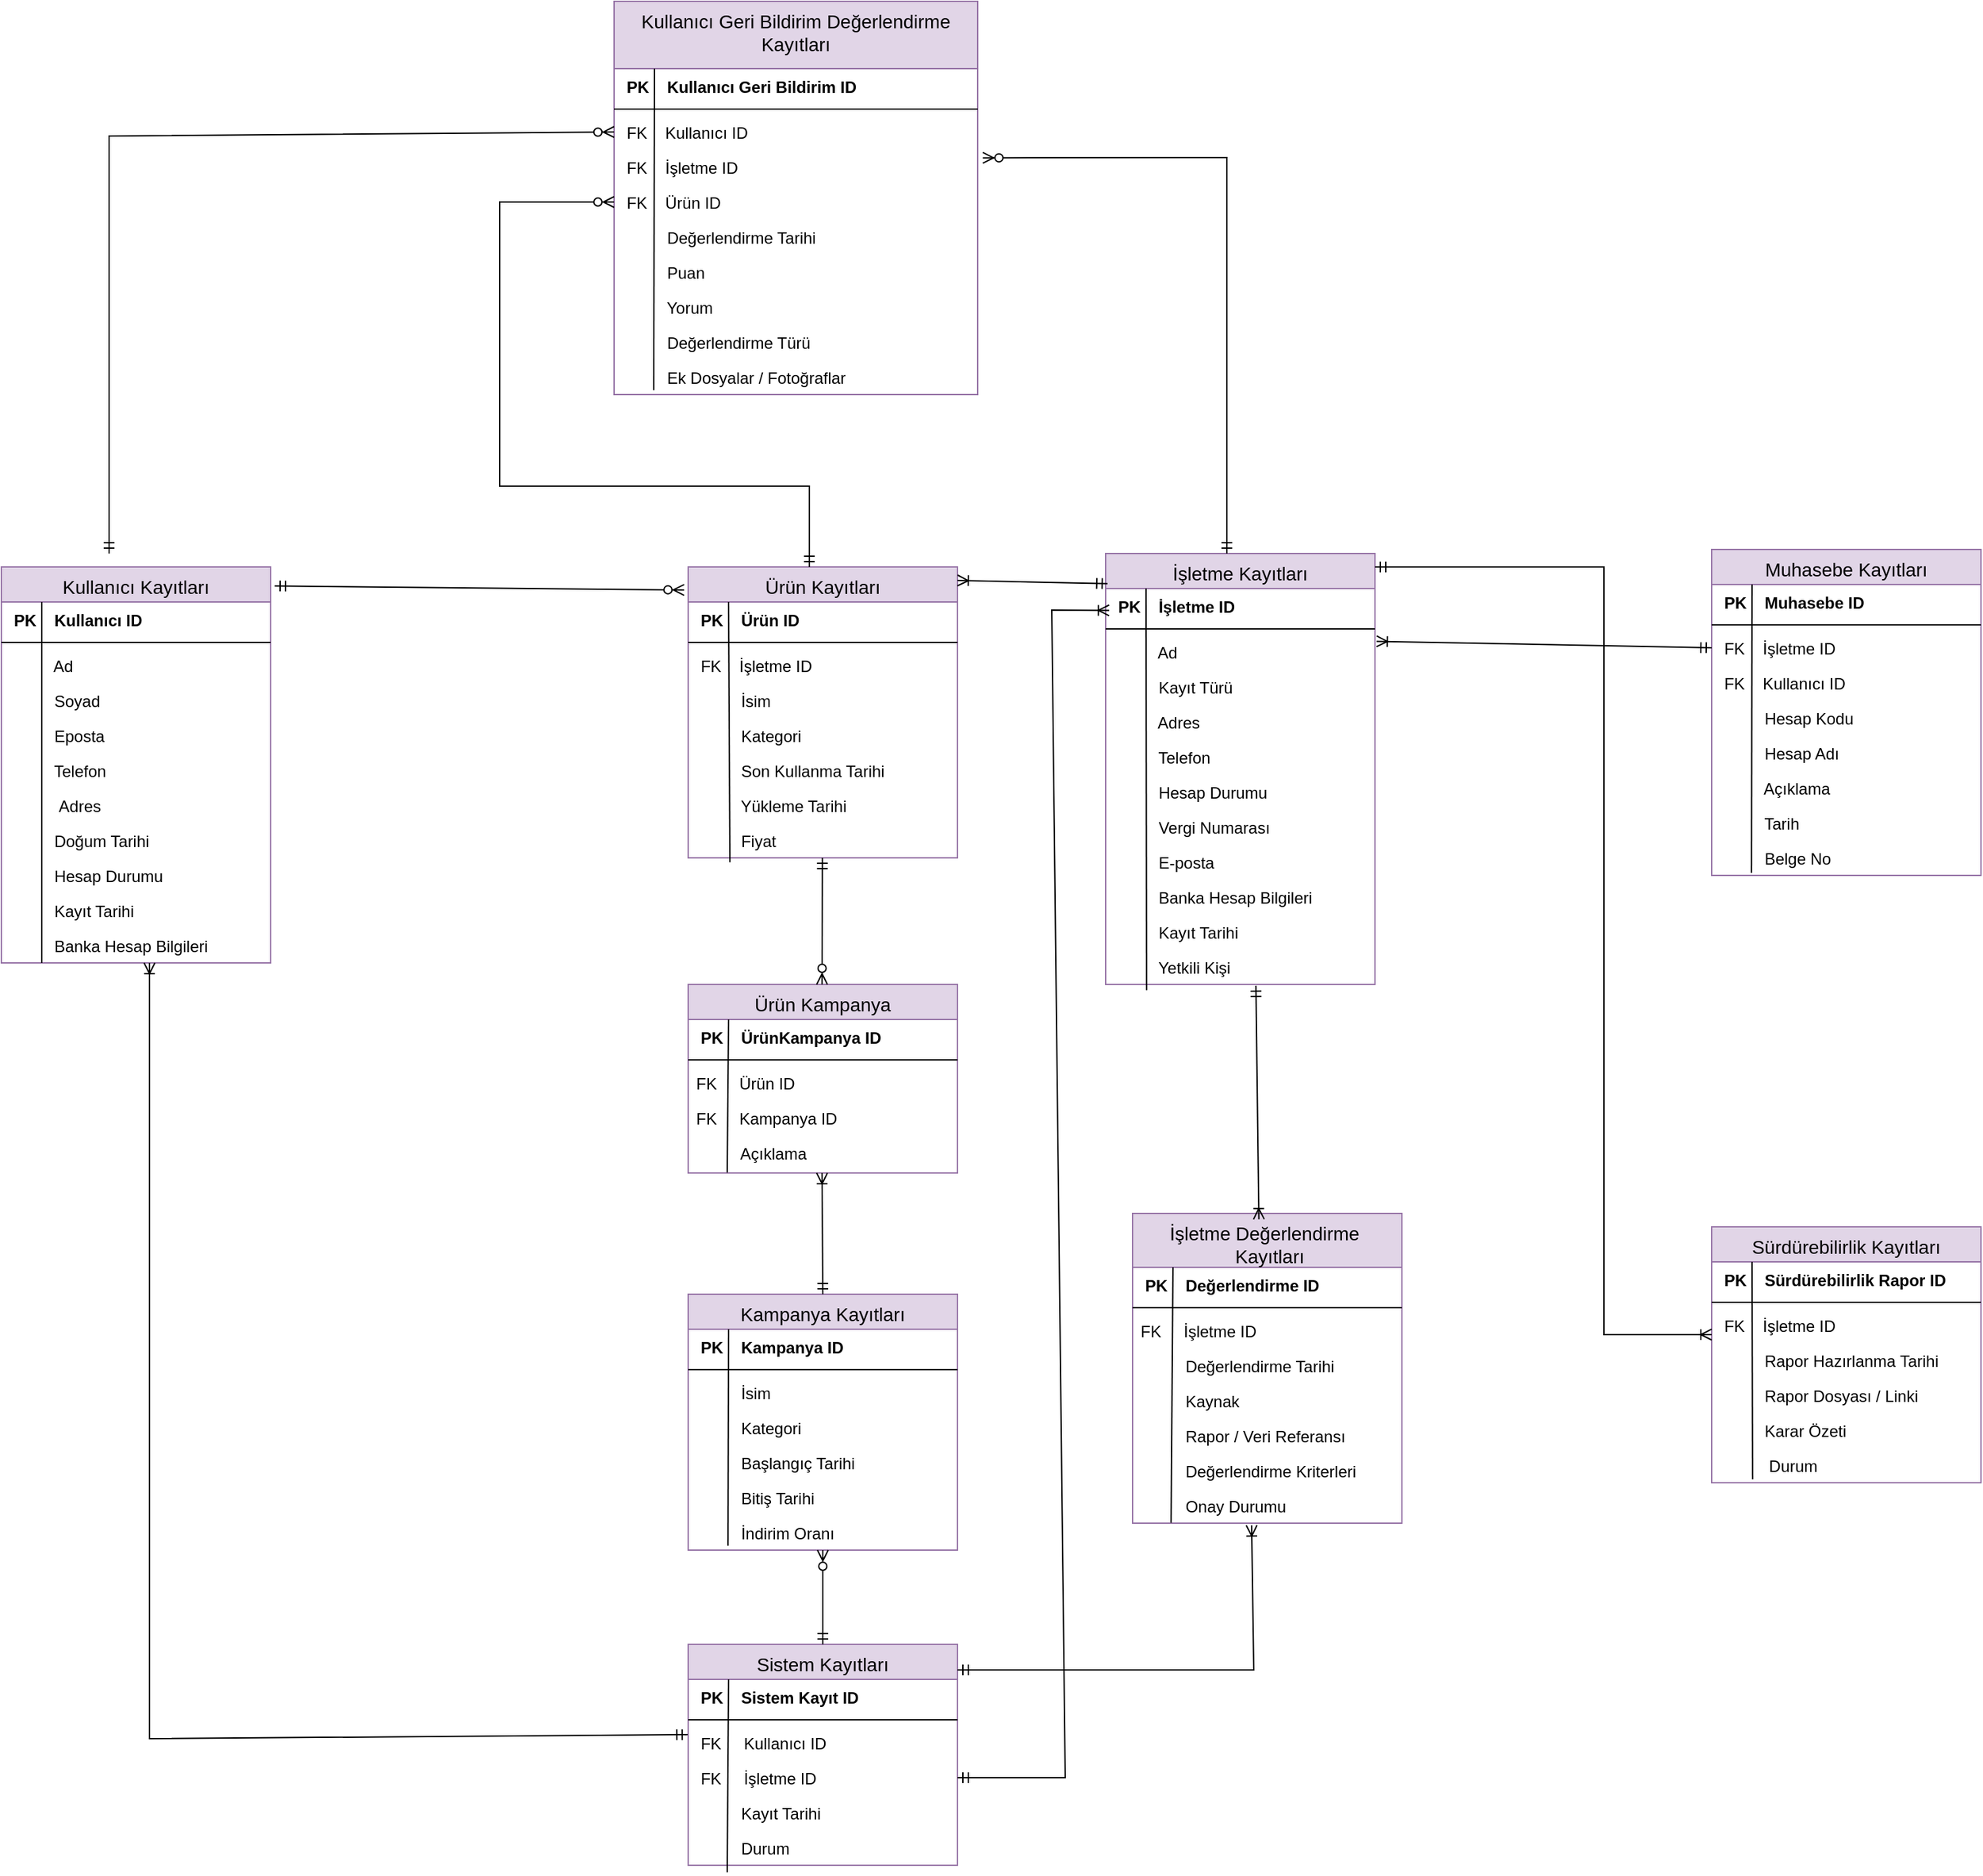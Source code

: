 <mxfile version="27.0.6">
  <diagram id="C5RBs43oDa-KdzZeNtuy" name="Page-1">
    <mxGraphModel dx="1584" dy="1996" grid="1" gridSize="10" guides="1" tooltips="1" connect="1" arrows="1" fold="1" page="1" pageScale="1" pageWidth="827" pageHeight="1169" math="0" shadow="0">
      <root>
        <mxCell id="WIyWlLk6GJQsqaUBKTNV-0" />
        <mxCell id="WIyWlLk6GJQsqaUBKTNV-1" parent="WIyWlLk6GJQsqaUBKTNV-0" />
        <mxCell id="zkfFHV4jXpPFQw0GAbJ--0" value="Kullanıcı Kayıtları" style="swimlane;fontStyle=0;align=center;verticalAlign=top;childLayout=stackLayout;horizontal=1;startSize=26;horizontalStack=0;resizeParent=1;resizeLast=0;collapsible=1;marginBottom=0;rounded=0;shadow=0;strokeWidth=1;fillColor=#e1d5e7;strokeColor=#9673a6;fontSize=14;" parent="WIyWlLk6GJQsqaUBKTNV-1" vertex="1">
          <mxGeometry x="50" y="120" width="200" height="294" as="geometry">
            <mxRectangle x="230" y="140" width="160" height="26" as="alternateBounds" />
          </mxGeometry>
        </mxCell>
        <mxCell id="zkfFHV4jXpPFQw0GAbJ--1" value=" PK    Kullanıcı ID" style="text;align=left;verticalAlign=middle;spacingLeft=4;spacingRight=4;overflow=hidden;rotatable=0;points=[[0,0.5],[1,0.5]];portConstraint=eastwest;fontStyle=1;strokeColor=none;" parent="zkfFHV4jXpPFQw0GAbJ--0" vertex="1">
          <mxGeometry y="26" width="200" height="26" as="geometry" />
        </mxCell>
        <mxCell id="sM5AgjwdGSZlmNNiYnZc-32" value="" style="endArrow=none;html=1;rounded=0;" parent="zkfFHV4jXpPFQw0GAbJ--0" edge="1">
          <mxGeometry width="50" height="50" relative="1" as="geometry">
            <mxPoint x="30" y="294" as="sourcePoint" />
            <mxPoint x="30" y="26" as="targetPoint" />
          </mxGeometry>
        </mxCell>
        <mxCell id="zkfFHV4jXpPFQw0GAbJ--4" value="" style="line;html=1;strokeWidth=1;align=left;verticalAlign=middle;spacingTop=-1;spacingLeft=3;spacingRight=3;rotatable=0;labelPosition=right;points=[];portConstraint=eastwest;" parent="zkfFHV4jXpPFQw0GAbJ--0" vertex="1">
          <mxGeometry y="52" width="200" height="8" as="geometry" />
        </mxCell>
        <mxCell id="zkfFHV4jXpPFQw0GAbJ--2" value="          Ad&#xa;&#xa; " style="text;align=left;verticalAlign=top;spacingLeft=4;spacingRight=4;overflow=hidden;rotatable=0;points=[[0,0.5],[1,0.5]];portConstraint=eastwest;rounded=0;shadow=0;html=0;" parent="zkfFHV4jXpPFQw0GAbJ--0" vertex="1">
          <mxGeometry y="60" width="200" height="26" as="geometry" />
        </mxCell>
        <mxCell id="zkfFHV4jXpPFQw0GAbJ--3" value="          Soyad" style="text;align=left;verticalAlign=top;spacingLeft=4;spacingRight=4;overflow=hidden;rotatable=0;points=[[0,0.5],[1,0.5]];portConstraint=eastwest;rounded=0;shadow=0;html=0;" parent="zkfFHV4jXpPFQw0GAbJ--0" vertex="1">
          <mxGeometry y="86" width="200" height="26" as="geometry" />
        </mxCell>
        <mxCell id="sM5AgjwdGSZlmNNiYnZc-1" value="          Eposta" style="text;align=left;verticalAlign=top;spacingLeft=4;spacingRight=4;overflow=hidden;rotatable=0;points=[[0,0.5],[1,0.5]];portConstraint=eastwest;rounded=0;shadow=0;html=0;" parent="zkfFHV4jXpPFQw0GAbJ--0" vertex="1">
          <mxGeometry y="112" width="200" height="26" as="geometry" />
        </mxCell>
        <mxCell id="sM5AgjwdGSZlmNNiYnZc-2" value="          Telefon" style="text;align=left;verticalAlign=top;spacingLeft=4;spacingRight=4;overflow=hidden;rotatable=0;points=[[0,0.5],[1,0.5]];portConstraint=eastwest;rounded=0;shadow=0;html=0;" parent="zkfFHV4jXpPFQw0GAbJ--0" vertex="1">
          <mxGeometry y="138" width="200" height="26" as="geometry" />
        </mxCell>
        <mxCell id="sM5AgjwdGSZlmNNiYnZc-3" value="           Adres" style="text;align=left;verticalAlign=top;spacingLeft=4;spacingRight=4;overflow=hidden;rotatable=0;points=[[0,0.5],[1,0.5]];portConstraint=eastwest;rounded=0;shadow=0;html=0;" parent="zkfFHV4jXpPFQw0GAbJ--0" vertex="1">
          <mxGeometry y="164" width="200" height="26" as="geometry" />
        </mxCell>
        <mxCell id="sM5AgjwdGSZlmNNiYnZc-4" value="          Doğum Tarihi" style="text;align=left;verticalAlign=top;spacingLeft=4;spacingRight=4;overflow=hidden;rotatable=0;points=[[0,0.5],[1,0.5]];portConstraint=eastwest;rounded=0;shadow=0;html=0;" parent="zkfFHV4jXpPFQw0GAbJ--0" vertex="1">
          <mxGeometry y="190" width="200" height="26" as="geometry" />
        </mxCell>
        <mxCell id="sM5AgjwdGSZlmNNiYnZc-5" value="          Hesap Durumu" style="text;align=left;verticalAlign=top;spacingLeft=4;spacingRight=4;overflow=hidden;rotatable=0;points=[[0,0.5],[1,0.5]];portConstraint=eastwest;rounded=0;shadow=0;html=0;" parent="zkfFHV4jXpPFQw0GAbJ--0" vertex="1">
          <mxGeometry y="216" width="200" height="26" as="geometry" />
        </mxCell>
        <mxCell id="sM5AgjwdGSZlmNNiYnZc-6" value="          Kayıt Tarihi" style="text;align=left;verticalAlign=top;spacingLeft=4;spacingRight=4;overflow=hidden;rotatable=0;points=[[0,0.5],[1,0.5]];portConstraint=eastwest;rounded=0;shadow=0;html=0;" parent="zkfFHV4jXpPFQw0GAbJ--0" vertex="1">
          <mxGeometry y="242" width="200" height="26" as="geometry" />
        </mxCell>
        <mxCell id="sM5AgjwdGSZlmNNiYnZc-7" value="          Banka Hesap Bilgileri" style="text;align=left;verticalAlign=top;spacingLeft=4;spacingRight=4;overflow=hidden;rotatable=0;points=[[0,0.5],[1,0.5]];portConstraint=eastwest;rounded=0;shadow=0;html=0;" parent="zkfFHV4jXpPFQw0GAbJ--0" vertex="1">
          <mxGeometry y="268" width="200" height="26" as="geometry" />
        </mxCell>
        <mxCell id="sM5AgjwdGSZlmNNiYnZc-33" value="İşletme Kayıtları" style="swimlane;fontStyle=0;align=center;verticalAlign=top;childLayout=stackLayout;horizontal=1;startSize=26;horizontalStack=0;resizeParent=1;resizeLast=0;collapsible=1;marginBottom=0;rounded=0;shadow=0;strokeWidth=1;fillColor=#e1d5e7;strokeColor=#9673a6;fontSize=14;" parent="WIyWlLk6GJQsqaUBKTNV-1" vertex="1">
          <mxGeometry x="870" y="110" width="200" height="320" as="geometry">
            <mxRectangle x="230" y="140" width="160" height="26" as="alternateBounds" />
          </mxGeometry>
        </mxCell>
        <mxCell id="sM5AgjwdGSZlmNNiYnZc-34" value=" PK    İşletme ID" style="text;align=left;verticalAlign=middle;spacingLeft=4;spacingRight=4;overflow=hidden;rotatable=0;points=[[0,0.5],[1,0.5]];portConstraint=eastwest;fontStyle=1;strokeColor=none;" parent="sM5AgjwdGSZlmNNiYnZc-33" vertex="1">
          <mxGeometry y="26" width="200" height="26" as="geometry" />
        </mxCell>
        <mxCell id="sM5AgjwdGSZlmNNiYnZc-35" value="" style="endArrow=none;html=1;rounded=0;exitX=0.152;exitY=1.165;exitDx=0;exitDy=0;exitPerimeter=0;" parent="sM5AgjwdGSZlmNNiYnZc-33" source="1yLqXOQWXOgraNwa7AhN-6" edge="1">
          <mxGeometry width="50" height="50" relative="1" as="geometry">
            <mxPoint x="30.0" y="241.766" as="sourcePoint" />
            <mxPoint x="30" y="26" as="targetPoint" />
          </mxGeometry>
        </mxCell>
        <mxCell id="sM5AgjwdGSZlmNNiYnZc-36" value="" style="line;html=1;strokeWidth=1;align=left;verticalAlign=middle;spacingTop=-1;spacingLeft=3;spacingRight=3;rotatable=0;labelPosition=right;points=[];portConstraint=eastwest;" parent="sM5AgjwdGSZlmNNiYnZc-33" vertex="1">
          <mxGeometry y="52" width="200" height="8" as="geometry" />
        </mxCell>
        <mxCell id="sM5AgjwdGSZlmNNiYnZc-37" value="          Ad&#xa;&#xa; " style="text;align=left;verticalAlign=top;spacingLeft=4;spacingRight=4;overflow=hidden;rotatable=0;points=[[0,0.5],[1,0.5]];portConstraint=eastwest;rounded=0;shadow=0;html=0;" parent="sM5AgjwdGSZlmNNiYnZc-33" vertex="1">
          <mxGeometry y="60" width="200" height="26" as="geometry" />
        </mxCell>
        <mxCell id="sM5AgjwdGSZlmNNiYnZc-38" value="          Kayıt Türü" style="text;align=left;verticalAlign=top;spacingLeft=4;spacingRight=4;overflow=hidden;rotatable=0;points=[[0,0.5],[1,0.5]];portConstraint=eastwest;rounded=0;shadow=0;html=0;" parent="sM5AgjwdGSZlmNNiYnZc-33" vertex="1">
          <mxGeometry y="86" width="200" height="26" as="geometry" />
        </mxCell>
        <mxCell id="sM5AgjwdGSZlmNNiYnZc-39" value="          Adres" style="text;align=left;verticalAlign=top;spacingLeft=4;spacingRight=4;overflow=hidden;rotatable=0;points=[[0,0.5],[1,0.5]];portConstraint=eastwest;rounded=0;shadow=0;html=0;" parent="sM5AgjwdGSZlmNNiYnZc-33" vertex="1">
          <mxGeometry y="112" width="200" height="26" as="geometry" />
        </mxCell>
        <mxCell id="sM5AgjwdGSZlmNNiYnZc-40" value="          Telefon" style="text;align=left;verticalAlign=top;spacingLeft=4;spacingRight=4;overflow=hidden;rotatable=0;points=[[0,0.5],[1,0.5]];portConstraint=eastwest;rounded=0;shadow=0;html=0;" parent="sM5AgjwdGSZlmNNiYnZc-33" vertex="1">
          <mxGeometry y="138" width="200" height="26" as="geometry" />
        </mxCell>
        <mxCell id="sM5AgjwdGSZlmNNiYnZc-43" value="          Hesap Durumu" style="text;align=left;verticalAlign=top;spacingLeft=4;spacingRight=4;overflow=hidden;rotatable=0;points=[[0,0.5],[1,0.5]];portConstraint=eastwest;rounded=0;shadow=0;html=0;" parent="sM5AgjwdGSZlmNNiYnZc-33" vertex="1">
          <mxGeometry y="164" width="200" height="26" as="geometry" />
        </mxCell>
        <mxCell id="1yLqXOQWXOgraNwa7AhN-1" value="          Vergi Numarası " style="text;align=left;verticalAlign=top;spacingLeft=4;spacingRight=4;overflow=hidden;rotatable=0;points=[[0,0.5],[1,0.5]];portConstraint=eastwest;rounded=0;shadow=0;html=0;" vertex="1" parent="sM5AgjwdGSZlmNNiYnZc-33">
          <mxGeometry y="190" width="200" height="26" as="geometry" />
        </mxCell>
        <mxCell id="1yLqXOQWXOgraNwa7AhN-2" value="          E-posta " style="text;align=left;verticalAlign=top;spacingLeft=4;spacingRight=4;overflow=hidden;rotatable=0;points=[[0,0.5],[1,0.5]];portConstraint=eastwest;rounded=0;shadow=0;html=0;" vertex="1" parent="sM5AgjwdGSZlmNNiYnZc-33">
          <mxGeometry y="216" width="200" height="26" as="geometry" />
        </mxCell>
        <mxCell id="1yLqXOQWXOgraNwa7AhN-3" value="          Banka Hesap Bilgileri" style="text;align=left;verticalAlign=top;spacingLeft=4;spacingRight=4;overflow=hidden;rotatable=0;points=[[0,0.5],[1,0.5]];portConstraint=eastwest;rounded=0;shadow=0;html=0;" vertex="1" parent="sM5AgjwdGSZlmNNiYnZc-33">
          <mxGeometry y="242" width="200" height="26" as="geometry" />
        </mxCell>
        <mxCell id="1yLqXOQWXOgraNwa7AhN-5" value="          Kayıt Tarihi" style="text;align=left;verticalAlign=top;spacingLeft=4;spacingRight=4;overflow=hidden;rotatable=0;points=[[0,0.5],[1,0.5]];portConstraint=eastwest;rounded=0;shadow=0;html=0;" vertex="1" parent="sM5AgjwdGSZlmNNiYnZc-33">
          <mxGeometry y="268" width="200" height="26" as="geometry" />
        </mxCell>
        <mxCell id="1yLqXOQWXOgraNwa7AhN-6" value="          Yetkili Kişi" style="text;align=left;verticalAlign=top;spacingLeft=4;spacingRight=4;overflow=hidden;rotatable=0;points=[[0,0.5],[1,0.5]];portConstraint=eastwest;rounded=0;shadow=0;html=0;" vertex="1" parent="sM5AgjwdGSZlmNNiYnZc-33">
          <mxGeometry y="294" width="200" height="26" as="geometry" />
        </mxCell>
        <mxCell id="sM5AgjwdGSZlmNNiYnZc-46" value="Ürün Kayıtları" style="swimlane;fontStyle=0;align=center;verticalAlign=top;childLayout=stackLayout;horizontal=1;startSize=26;horizontalStack=0;resizeParent=1;resizeLast=0;collapsible=1;marginBottom=0;rounded=0;shadow=0;strokeWidth=1;fillColor=#e1d5e7;strokeColor=#9673a6;fontSize=14;" parent="WIyWlLk6GJQsqaUBKTNV-1" vertex="1">
          <mxGeometry x="560" y="120" width="200" height="216" as="geometry">
            <mxRectangle x="230" y="140" width="160" height="26" as="alternateBounds" />
          </mxGeometry>
        </mxCell>
        <mxCell id="sM5AgjwdGSZlmNNiYnZc-47" value=" PK    Ürün ID" style="text;align=left;verticalAlign=middle;spacingLeft=4;spacingRight=4;overflow=hidden;rotatable=0;points=[[0,0.5],[1,0.5]];portConstraint=eastwest;fontStyle=1;strokeColor=none;" parent="sM5AgjwdGSZlmNNiYnZc-46" vertex="1">
          <mxGeometry y="26" width="200" height="26" as="geometry" />
        </mxCell>
        <mxCell id="sM5AgjwdGSZlmNNiYnZc-48" value="" style="endArrow=none;html=1;rounded=0;exitX=0.155;exitY=1.125;exitDx=0;exitDy=0;exitPerimeter=0;" parent="sM5AgjwdGSZlmNNiYnZc-46" source="EeUNlLpUK5PfoPIVA07Y-1" edge="1">
          <mxGeometry width="50" height="50" relative="1" as="geometry">
            <mxPoint x="30" y="294" as="sourcePoint" />
            <mxPoint x="30" y="26" as="targetPoint" />
          </mxGeometry>
        </mxCell>
        <mxCell id="sM5AgjwdGSZlmNNiYnZc-49" value="" style="line;html=1;strokeWidth=1;align=left;verticalAlign=middle;spacingTop=-1;spacingLeft=3;spacingRight=3;rotatable=0;labelPosition=right;points=[];portConstraint=eastwest;" parent="sM5AgjwdGSZlmNNiYnZc-46" vertex="1">
          <mxGeometry y="52" width="200" height="8" as="geometry" />
        </mxCell>
        <mxCell id="sM5AgjwdGSZlmNNiYnZc-50" value=" FK    İşletme ID&#xa;&#xa; " style="text;align=left;verticalAlign=top;spacingLeft=4;spacingRight=4;overflow=hidden;rotatable=0;points=[[0,0.5],[1,0.5]];portConstraint=eastwest;rounded=0;shadow=0;html=0;" parent="sM5AgjwdGSZlmNNiYnZc-46" vertex="1">
          <mxGeometry y="60" width="200" height="26" as="geometry" />
        </mxCell>
        <mxCell id="sM5AgjwdGSZlmNNiYnZc-51" value="          İsim" style="text;align=left;verticalAlign=top;spacingLeft=4;spacingRight=4;overflow=hidden;rotatable=0;points=[[0,0.5],[1,0.5]];portConstraint=eastwest;rounded=0;shadow=0;html=0;" parent="sM5AgjwdGSZlmNNiYnZc-46" vertex="1">
          <mxGeometry y="86" width="200" height="26" as="geometry" />
        </mxCell>
        <mxCell id="sM5AgjwdGSZlmNNiYnZc-52" value="          Kategori" style="text;align=left;verticalAlign=top;spacingLeft=4;spacingRight=4;overflow=hidden;rotatable=0;points=[[0,0.5],[1,0.5]];portConstraint=eastwest;rounded=0;shadow=0;html=0;" parent="sM5AgjwdGSZlmNNiYnZc-46" vertex="1">
          <mxGeometry y="112" width="200" height="26" as="geometry" />
        </mxCell>
        <mxCell id="sM5AgjwdGSZlmNNiYnZc-53" value="          Son Kullanma Tarihi" style="text;align=left;verticalAlign=top;spacingLeft=4;spacingRight=4;overflow=hidden;rotatable=0;points=[[0,0.5],[1,0.5]];portConstraint=eastwest;rounded=0;shadow=0;html=0;" parent="sM5AgjwdGSZlmNNiYnZc-46" vertex="1">
          <mxGeometry y="138" width="200" height="26" as="geometry" />
        </mxCell>
        <mxCell id="sM5AgjwdGSZlmNNiYnZc-54" value="          Yükleme Tarihi" style="text;align=left;verticalAlign=top;spacingLeft=4;spacingRight=4;overflow=hidden;rotatable=0;points=[[0,0.5],[1,0.5]];portConstraint=eastwest;rounded=0;shadow=0;html=0;" parent="sM5AgjwdGSZlmNNiYnZc-46" vertex="1">
          <mxGeometry y="164" width="200" height="26" as="geometry" />
        </mxCell>
        <mxCell id="EeUNlLpUK5PfoPIVA07Y-1" value="          Fiyat" style="text;align=left;verticalAlign=top;spacingLeft=4;spacingRight=4;overflow=hidden;rotatable=0;points=[[0,0.5],[1,0.5]];portConstraint=eastwest;rounded=0;shadow=0;html=0;" parent="sM5AgjwdGSZlmNNiYnZc-46" vertex="1">
          <mxGeometry y="190" width="200" height="26" as="geometry" />
        </mxCell>
        <mxCell id="sM5AgjwdGSZlmNNiYnZc-59" value="Kullanıcı Geri Bildirim Değerlendirme&#xa;Kayıtları" style="swimlane;fontStyle=0;align=center;verticalAlign=top;childLayout=stackLayout;horizontal=1;startSize=50;horizontalStack=0;resizeParent=1;resizeLast=0;collapsible=1;marginBottom=0;rounded=0;shadow=0;strokeWidth=1;fillColor=#e1d5e7;strokeColor=#9673a6;fontSize=14;" parent="WIyWlLk6GJQsqaUBKTNV-1" vertex="1">
          <mxGeometry x="505" y="-300" width="270" height="292" as="geometry">
            <mxRectangle x="230" y="140" width="160" height="26" as="alternateBounds" />
          </mxGeometry>
        </mxCell>
        <mxCell id="sM5AgjwdGSZlmNNiYnZc-60" value=" PK    Kullanıcı Geri Bildirim ID" style="text;align=left;verticalAlign=middle;spacingLeft=4;spacingRight=4;overflow=hidden;rotatable=0;points=[[0,0.5],[1,0.5]];portConstraint=eastwest;fontStyle=1;strokeColor=none;" parent="sM5AgjwdGSZlmNNiYnZc-59" vertex="1">
          <mxGeometry y="50" width="270" height="26" as="geometry" />
        </mxCell>
        <mxCell id="sM5AgjwdGSZlmNNiYnZc-61" value="" style="endArrow=none;html=1;rounded=0;exitX=0.109;exitY=0.876;exitDx=0;exitDy=0;exitPerimeter=0;" parent="sM5AgjwdGSZlmNNiYnZc-59" source="sM5AgjwdGSZlmNNiYnZc-157" edge="1">
          <mxGeometry width="50" height="50" relative="1" as="geometry">
            <mxPoint x="30.24" y="216.834" as="sourcePoint" />
            <mxPoint x="30" y="50" as="targetPoint" />
          </mxGeometry>
        </mxCell>
        <mxCell id="sM5AgjwdGSZlmNNiYnZc-62" value="" style="line;html=1;strokeWidth=1;align=left;verticalAlign=middle;spacingTop=-1;spacingLeft=3;spacingRight=3;rotatable=0;labelPosition=right;points=[];portConstraint=eastwest;" parent="sM5AgjwdGSZlmNNiYnZc-59" vertex="1">
          <mxGeometry y="76" width="270" height="8" as="geometry" />
        </mxCell>
        <mxCell id="sM5AgjwdGSZlmNNiYnZc-63" value=" FK    Kullanıcı ID&#xa;&#xa; " style="text;align=left;verticalAlign=top;spacingLeft=4;spacingRight=4;overflow=hidden;rotatable=0;points=[[0,0.5],[1,0.5]];portConstraint=eastwest;rounded=0;shadow=0;html=0;" parent="sM5AgjwdGSZlmNNiYnZc-59" vertex="1">
          <mxGeometry y="84" width="270" height="26" as="geometry" />
        </mxCell>
        <mxCell id="sM5AgjwdGSZlmNNiYnZc-64" value=" FK    İşletme ID" style="text;align=left;verticalAlign=top;spacingLeft=4;spacingRight=4;overflow=hidden;rotatable=0;points=[[0,0.5],[1,0.5]];portConstraint=eastwest;rounded=0;shadow=0;html=0;" parent="sM5AgjwdGSZlmNNiYnZc-59" vertex="1">
          <mxGeometry y="110" width="270" height="26" as="geometry" />
        </mxCell>
        <mxCell id="sM5AgjwdGSZlmNNiYnZc-65" value=" FK    Ürün ID" style="text;align=left;verticalAlign=top;spacingLeft=4;spacingRight=4;overflow=hidden;rotatable=0;points=[[0,0.5],[1,0.5]];portConstraint=eastwest;rounded=0;shadow=0;html=0;" parent="sM5AgjwdGSZlmNNiYnZc-59" vertex="1">
          <mxGeometry y="136" width="270" height="26" as="geometry" />
        </mxCell>
        <mxCell id="sM5AgjwdGSZlmNNiYnZc-153" value="          Değerlendirme Tarihi" style="text;align=left;verticalAlign=top;spacingLeft=4;spacingRight=4;overflow=hidden;rotatable=0;points=[[0,0.5],[1,0.5]];portConstraint=eastwest;rounded=0;shadow=0;html=0;" parent="sM5AgjwdGSZlmNNiYnZc-59" vertex="1">
          <mxGeometry y="162" width="270" height="26" as="geometry" />
        </mxCell>
        <mxCell id="sM5AgjwdGSZlmNNiYnZc-154" value="          Puan" style="text;align=left;verticalAlign=top;spacingLeft=4;spacingRight=4;overflow=hidden;rotatable=0;points=[[0,0.5],[1,0.5]];portConstraint=eastwest;rounded=0;shadow=0;html=0;" parent="sM5AgjwdGSZlmNNiYnZc-59" vertex="1">
          <mxGeometry y="188" width="270" height="26" as="geometry" />
        </mxCell>
        <mxCell id="sM5AgjwdGSZlmNNiYnZc-155" value="          Yorum" style="text;align=left;verticalAlign=top;spacingLeft=4;spacingRight=4;overflow=hidden;rotatable=0;points=[[0,0.5],[1,0.5]];portConstraint=eastwest;rounded=0;shadow=0;html=0;" parent="sM5AgjwdGSZlmNNiYnZc-59" vertex="1">
          <mxGeometry y="214" width="270" height="26" as="geometry" />
        </mxCell>
        <mxCell id="sM5AgjwdGSZlmNNiYnZc-156" value="          Değerlendirme Türü" style="text;align=left;verticalAlign=top;spacingLeft=4;spacingRight=4;overflow=hidden;rotatable=0;points=[[0,0.5],[1,0.5]];portConstraint=eastwest;rounded=0;shadow=0;html=0;" parent="sM5AgjwdGSZlmNNiYnZc-59" vertex="1">
          <mxGeometry y="240" width="270" height="26" as="geometry" />
        </mxCell>
        <mxCell id="sM5AgjwdGSZlmNNiYnZc-157" value="          Ek Dosyalar / Fotoğraflar" style="text;align=left;verticalAlign=top;spacingLeft=4;spacingRight=4;overflow=hidden;rotatable=0;points=[[0,0.5],[1,0.5]];portConstraint=eastwest;rounded=0;shadow=0;html=0;" parent="sM5AgjwdGSZlmNNiYnZc-59" vertex="1">
          <mxGeometry y="266" width="270" height="26" as="geometry" />
        </mxCell>
        <mxCell id="sM5AgjwdGSZlmNNiYnZc-72" value="" style="fontSize=12;html=1;endArrow=ERzeroToMany;startArrow=ERmandOne;rounded=0;entryX=0;entryY=0.5;entryDx=0;entryDy=0;" parent="WIyWlLk6GJQsqaUBKTNV-1" target="sM5AgjwdGSZlmNNiYnZc-63" edge="1">
          <mxGeometry width="100" height="100" relative="1" as="geometry">
            <mxPoint x="130" y="110" as="sourcePoint" />
            <mxPoint x="280" y="520" as="targetPoint" />
            <Array as="points">
              <mxPoint x="130" y="-200" />
            </Array>
          </mxGeometry>
        </mxCell>
        <mxCell id="sM5AgjwdGSZlmNNiYnZc-73" value="" style="fontSize=12;html=1;endArrow=ERzeroToMany;startArrow=ERmandOne;rounded=0;entryX=-0.015;entryY=0.079;entryDx=0;entryDy=0;entryPerimeter=0;exitX=1.015;exitY=0.048;exitDx=0;exitDy=0;exitPerimeter=0;" parent="WIyWlLk6GJQsqaUBKTNV-1" source="zkfFHV4jXpPFQw0GAbJ--0" target="sM5AgjwdGSZlmNNiYnZc-46" edge="1">
          <mxGeometry width="100" height="100" relative="1" as="geometry">
            <mxPoint x="260" y="130" as="sourcePoint" />
            <mxPoint x="260" y="266" as="targetPoint" />
            <Array as="points" />
          </mxGeometry>
        </mxCell>
        <mxCell id="sM5AgjwdGSZlmNNiYnZc-75" value="Muhasebe Kayıtları" style="swimlane;fontStyle=0;align=center;verticalAlign=top;childLayout=stackLayout;horizontal=1;startSize=26;horizontalStack=0;resizeParent=1;resizeLast=0;collapsible=1;marginBottom=0;rounded=0;shadow=0;strokeWidth=1;fillColor=#e1d5e7;strokeColor=#9673a6;fontSize=14;" parent="WIyWlLk6GJQsqaUBKTNV-1" vertex="1">
          <mxGeometry x="1320" y="107" width="200" height="242" as="geometry">
            <mxRectangle x="230" y="140" width="160" height="26" as="alternateBounds" />
          </mxGeometry>
        </mxCell>
        <mxCell id="sM5AgjwdGSZlmNNiYnZc-77" value="" style="endArrow=none;html=1;rounded=0;exitX=0.148;exitY=0.929;exitDx=0;exitDy=0;exitPerimeter=0;" parent="sM5AgjwdGSZlmNNiYnZc-75" source="sM5AgjwdGSZlmNNiYnZc-144" edge="1">
          <mxGeometry width="50" height="50" relative="1" as="geometry">
            <mxPoint x="30" y="200" as="sourcePoint" />
            <mxPoint x="30" y="26" as="targetPoint" />
          </mxGeometry>
        </mxCell>
        <mxCell id="sM5AgjwdGSZlmNNiYnZc-76" value=" PK    Muhasebe ID" style="text;align=left;verticalAlign=middle;spacingLeft=4;spacingRight=4;overflow=hidden;rotatable=0;points=[[0,0.5],[1,0.5]];portConstraint=eastwest;fontStyle=1;strokeColor=none;" parent="sM5AgjwdGSZlmNNiYnZc-75" vertex="1">
          <mxGeometry y="26" width="200" height="26" as="geometry" />
        </mxCell>
        <mxCell id="sM5AgjwdGSZlmNNiYnZc-78" value="" style="line;html=1;strokeWidth=1;align=left;verticalAlign=middle;spacingTop=-1;spacingLeft=3;spacingRight=3;rotatable=0;labelPosition=right;points=[];portConstraint=eastwest;" parent="sM5AgjwdGSZlmNNiYnZc-75" vertex="1">
          <mxGeometry y="52" width="200" height="8" as="geometry" />
        </mxCell>
        <mxCell id="sM5AgjwdGSZlmNNiYnZc-79" value=" FK    İşletme ID&#xa;&#xa; " style="text;align=left;verticalAlign=top;spacingLeft=4;spacingRight=4;overflow=hidden;rotatable=0;points=[[0,0.5],[1,0.5]];portConstraint=eastwest;rounded=0;shadow=0;html=0;" parent="sM5AgjwdGSZlmNNiYnZc-75" vertex="1">
          <mxGeometry y="60" width="200" height="26" as="geometry" />
        </mxCell>
        <mxCell id="sM5AgjwdGSZlmNNiYnZc-80" value=" FK    Kullanıcı ID" style="text;align=left;verticalAlign=top;spacingLeft=4;spacingRight=4;overflow=hidden;rotatable=0;points=[[0,0.5],[1,0.5]];portConstraint=eastwest;rounded=0;shadow=0;html=0;" parent="sM5AgjwdGSZlmNNiYnZc-75" vertex="1">
          <mxGeometry y="86" width="200" height="26" as="geometry" />
        </mxCell>
        <mxCell id="sM5AgjwdGSZlmNNiYnZc-81" value="          Hesap Kodu " style="text;align=left;verticalAlign=top;spacingLeft=4;spacingRight=4;overflow=hidden;rotatable=0;points=[[0,0.5],[1,0.5]];portConstraint=eastwest;rounded=0;shadow=0;html=0;" parent="sM5AgjwdGSZlmNNiYnZc-75" vertex="1">
          <mxGeometry y="112" width="200" height="26" as="geometry" />
        </mxCell>
        <mxCell id="sM5AgjwdGSZlmNNiYnZc-82" value="          Hesap Adı" style="text;align=left;verticalAlign=top;spacingLeft=4;spacingRight=4;overflow=hidden;rotatable=0;points=[[0,0.5],[1,0.5]];portConstraint=eastwest;rounded=0;shadow=0;html=0;" parent="sM5AgjwdGSZlmNNiYnZc-75" vertex="1">
          <mxGeometry y="138" width="200" height="26" as="geometry" />
        </mxCell>
        <mxCell id="sM5AgjwdGSZlmNNiYnZc-83" value="          Açıklama" style="text;align=left;verticalAlign=top;spacingLeft=4;spacingRight=4;overflow=hidden;rotatable=0;points=[[0,0.5],[1,0.5]];portConstraint=eastwest;rounded=0;shadow=0;html=0;" parent="sM5AgjwdGSZlmNNiYnZc-75" vertex="1">
          <mxGeometry y="164" width="200" height="26" as="geometry" />
        </mxCell>
        <mxCell id="sM5AgjwdGSZlmNNiYnZc-143" value="          Tarih&#xa;&#xa; " style="text;align=left;verticalAlign=top;spacingLeft=4;spacingRight=4;overflow=hidden;rotatable=0;points=[[0,0.5],[1,0.5]];portConstraint=eastwest;rounded=0;shadow=0;html=0;" parent="sM5AgjwdGSZlmNNiYnZc-75" vertex="1">
          <mxGeometry y="190" width="200" height="26" as="geometry" />
        </mxCell>
        <mxCell id="sM5AgjwdGSZlmNNiYnZc-144" value="          Belge No" style="text;align=left;verticalAlign=top;spacingLeft=4;spacingRight=4;overflow=hidden;rotatable=0;points=[[0,0.5],[1,0.5]];portConstraint=eastwest;rounded=0;shadow=0;html=0;" parent="sM5AgjwdGSZlmNNiYnZc-75" vertex="1">
          <mxGeometry y="216" width="200" height="26" as="geometry" />
        </mxCell>
        <mxCell id="sM5AgjwdGSZlmNNiYnZc-87" value="Sürdürebilirlik Kayıtları" style="swimlane;fontStyle=0;align=center;verticalAlign=top;childLayout=stackLayout;horizontal=1;startSize=26;horizontalStack=0;resizeParent=1;resizeLast=0;collapsible=1;marginBottom=0;rounded=0;shadow=0;strokeWidth=1;fillColor=#e1d5e7;strokeColor=#9673a6;fontSize=14;" parent="WIyWlLk6GJQsqaUBKTNV-1" vertex="1">
          <mxGeometry x="1320" y="610" width="200" height="190" as="geometry">
            <mxRectangle x="230" y="140" width="160" height="26" as="alternateBounds" />
          </mxGeometry>
        </mxCell>
        <mxCell id="sM5AgjwdGSZlmNNiYnZc-88" value=" PK    Sürdürebilirlik Rapor ID" style="text;align=left;verticalAlign=middle;spacingLeft=4;spacingRight=4;overflow=hidden;rotatable=0;points=[[0,0.5],[1,0.5]];portConstraint=eastwest;fontStyle=1;strokeColor=none;" parent="sM5AgjwdGSZlmNNiYnZc-87" vertex="1">
          <mxGeometry y="26" width="200" height="26" as="geometry" />
        </mxCell>
        <mxCell id="sM5AgjwdGSZlmNNiYnZc-89" value="" style="endArrow=none;html=1;rounded=0;exitX=0.152;exitY=0.904;exitDx=0;exitDy=0;exitPerimeter=0;" parent="sM5AgjwdGSZlmNNiYnZc-87" source="sM5AgjwdGSZlmNNiYnZc-160" edge="1">
          <mxGeometry width="50" height="50" relative="1" as="geometry">
            <mxPoint x="30" y="200" as="sourcePoint" />
            <mxPoint x="30" y="26" as="targetPoint" />
          </mxGeometry>
        </mxCell>
        <mxCell id="sM5AgjwdGSZlmNNiYnZc-90" value="" style="line;html=1;strokeWidth=1;align=left;verticalAlign=middle;spacingTop=-1;spacingLeft=3;spacingRight=3;rotatable=0;labelPosition=right;points=[];portConstraint=eastwest;" parent="sM5AgjwdGSZlmNNiYnZc-87" vertex="1">
          <mxGeometry y="52" width="200" height="8" as="geometry" />
        </mxCell>
        <mxCell id="sM5AgjwdGSZlmNNiYnZc-161" value=" FK    İşletme ID&#xa;&#xa; " style="text;align=left;verticalAlign=top;spacingLeft=4;spacingRight=4;overflow=hidden;rotatable=0;points=[[0,0.5],[1,0.5]];portConstraint=eastwest;rounded=0;shadow=0;html=0;" parent="sM5AgjwdGSZlmNNiYnZc-87" vertex="1">
          <mxGeometry y="60" width="200" height="26" as="geometry" />
        </mxCell>
        <mxCell id="sM5AgjwdGSZlmNNiYnZc-91" value="          Rapor Hazırlanma Tarihi&#xa;&#xa; " style="text;align=left;verticalAlign=top;spacingLeft=4;spacingRight=4;overflow=hidden;rotatable=0;points=[[0,0.5],[1,0.5]];portConstraint=eastwest;rounded=0;shadow=0;html=0;" parent="sM5AgjwdGSZlmNNiYnZc-87" vertex="1">
          <mxGeometry y="86" width="200" height="26" as="geometry" />
        </mxCell>
        <mxCell id="sM5AgjwdGSZlmNNiYnZc-92" value="          Rapor Dosyası / Linki" style="text;align=left;verticalAlign=top;spacingLeft=4;spacingRight=4;overflow=hidden;rotatable=0;points=[[0,0.5],[1,0.5]];portConstraint=eastwest;rounded=0;shadow=0;html=0;" parent="sM5AgjwdGSZlmNNiYnZc-87" vertex="1">
          <mxGeometry y="112" width="200" height="26" as="geometry" />
        </mxCell>
        <mxCell id="sM5AgjwdGSZlmNNiYnZc-158" value="          Karar Özeti" style="text;align=left;verticalAlign=top;spacingLeft=4;spacingRight=4;overflow=hidden;rotatable=0;points=[[0,0.5],[1,0.5]];portConstraint=eastwest;rounded=0;shadow=0;html=0;" parent="sM5AgjwdGSZlmNNiYnZc-87" vertex="1">
          <mxGeometry y="138" width="200" height="26" as="geometry" />
        </mxCell>
        <mxCell id="sM5AgjwdGSZlmNNiYnZc-160" value="           Durum" style="text;align=left;verticalAlign=top;spacingLeft=4;spacingRight=4;overflow=hidden;rotatable=0;points=[[0,0.5],[1,0.5]];portConstraint=eastwest;rounded=0;shadow=0;html=0;" parent="sM5AgjwdGSZlmNNiYnZc-87" vertex="1">
          <mxGeometry y="164" width="200" height="26" as="geometry" />
        </mxCell>
        <mxCell id="sM5AgjwdGSZlmNNiYnZc-97" value="Ürün Kampanya" style="swimlane;fontStyle=0;align=center;verticalAlign=top;childLayout=stackLayout;horizontal=1;startSize=26;horizontalStack=0;resizeParent=1;resizeLast=0;collapsible=1;marginBottom=0;rounded=0;shadow=0;strokeWidth=1;fillColor=#e1d5e7;strokeColor=#9673a6;fontSize=14;" parent="WIyWlLk6GJQsqaUBKTNV-1" vertex="1">
          <mxGeometry x="560" y="430" width="200" height="140" as="geometry">
            <mxRectangle x="230" y="140" width="160" height="26" as="alternateBounds" />
          </mxGeometry>
        </mxCell>
        <mxCell id="sM5AgjwdGSZlmNNiYnZc-98" value=" PK    ÜrünKampanya ID" style="text;align=left;verticalAlign=middle;spacingLeft=4;spacingRight=4;overflow=hidden;rotatable=0;points=[[0,0.5],[1,0.5]];portConstraint=eastwest;fontStyle=1;strokeColor=none;" parent="sM5AgjwdGSZlmNNiYnZc-97" vertex="1">
          <mxGeometry y="26" width="200" height="26" as="geometry" />
        </mxCell>
        <mxCell id="sM5AgjwdGSZlmNNiYnZc-99" value="" style="endArrow=none;html=1;rounded=0;exitX=0.145;exitY=1.062;exitDx=0;exitDy=0;exitPerimeter=0;" parent="sM5AgjwdGSZlmNNiYnZc-97" source="sM5AgjwdGSZlmNNiYnZc-105" edge="1">
          <mxGeometry width="50" height="50" relative="1" as="geometry">
            <mxPoint x="30" y="200" as="sourcePoint" />
            <mxPoint x="30" y="26" as="targetPoint" />
          </mxGeometry>
        </mxCell>
        <mxCell id="sM5AgjwdGSZlmNNiYnZc-100" value="" style="line;html=1;strokeWidth=1;align=left;verticalAlign=middle;spacingTop=-1;spacingLeft=3;spacingRight=3;rotatable=0;labelPosition=right;points=[];portConstraint=eastwest;" parent="sM5AgjwdGSZlmNNiYnZc-97" vertex="1">
          <mxGeometry y="52" width="200" height="8" as="geometry" />
        </mxCell>
        <mxCell id="sM5AgjwdGSZlmNNiYnZc-101" value="FK     Ürün ID&#xa;&#xa; " style="text;align=left;verticalAlign=top;spacingLeft=4;spacingRight=4;overflow=hidden;rotatable=0;points=[[0,0.5],[1,0.5]];portConstraint=eastwest;rounded=0;shadow=0;html=0;" parent="sM5AgjwdGSZlmNNiYnZc-97" vertex="1">
          <mxGeometry y="60" width="200" height="26" as="geometry" />
        </mxCell>
        <mxCell id="sM5AgjwdGSZlmNNiYnZc-102" value="FK     Kampanya ID" style="text;align=left;verticalAlign=top;spacingLeft=4;spacingRight=4;overflow=hidden;rotatable=0;points=[[0,0.5],[1,0.5]];portConstraint=eastwest;rounded=0;shadow=0;html=0;" parent="sM5AgjwdGSZlmNNiYnZc-97" vertex="1">
          <mxGeometry y="86" width="200" height="26" as="geometry" />
        </mxCell>
        <mxCell id="sM5AgjwdGSZlmNNiYnZc-105" value="          Açıklama" style="text;align=left;verticalAlign=top;spacingLeft=4;spacingRight=4;overflow=hidden;rotatable=0;points=[[0,0.5],[1,0.5]];portConstraint=eastwest;rounded=0;shadow=0;html=0;" parent="sM5AgjwdGSZlmNNiYnZc-97" vertex="1">
          <mxGeometry y="112" width="200" height="26" as="geometry" />
        </mxCell>
        <mxCell id="sM5AgjwdGSZlmNNiYnZc-106" value="Kampanya Kayıtları" style="swimlane;fontStyle=0;align=center;verticalAlign=top;childLayout=stackLayout;horizontal=1;startSize=26;horizontalStack=0;resizeParent=1;resizeLast=0;collapsible=1;marginBottom=0;rounded=0;shadow=0;strokeWidth=1;fillColor=#e1d5e7;strokeColor=#9673a6;fontSize=14;" parent="WIyWlLk6GJQsqaUBKTNV-1" vertex="1">
          <mxGeometry x="560" y="660" width="200" height="190" as="geometry">
            <mxRectangle x="230" y="140" width="160" height="26" as="alternateBounds" />
          </mxGeometry>
        </mxCell>
        <mxCell id="sM5AgjwdGSZlmNNiYnZc-107" value=" PK    Kampanya ID" style="text;align=left;verticalAlign=middle;spacingLeft=4;spacingRight=4;overflow=hidden;rotatable=0;points=[[0,0.5],[1,0.5]];portConstraint=eastwest;fontStyle=1;strokeColor=none;" parent="sM5AgjwdGSZlmNNiYnZc-106" vertex="1">
          <mxGeometry y="26" width="200" height="26" as="geometry" />
        </mxCell>
        <mxCell id="sM5AgjwdGSZlmNNiYnZc-108" value="" style="endArrow=none;html=1;rounded=0;exitX=0.148;exitY=0.873;exitDx=0;exitDy=0;exitPerimeter=0;" parent="sM5AgjwdGSZlmNNiYnZc-106" source="sM5AgjwdGSZlmNNiYnZc-115" edge="1">
          <mxGeometry width="50" height="50" relative="1" as="geometry">
            <mxPoint x="30" y="294" as="sourcePoint" />
            <mxPoint x="30" y="26" as="targetPoint" />
          </mxGeometry>
        </mxCell>
        <mxCell id="sM5AgjwdGSZlmNNiYnZc-109" value="" style="line;html=1;strokeWidth=1;align=left;verticalAlign=middle;spacingTop=-1;spacingLeft=3;spacingRight=3;rotatable=0;labelPosition=right;points=[];portConstraint=eastwest;" parent="sM5AgjwdGSZlmNNiYnZc-106" vertex="1">
          <mxGeometry y="52" width="200" height="8" as="geometry" />
        </mxCell>
        <mxCell id="sM5AgjwdGSZlmNNiYnZc-111" value="          İsim" style="text;align=left;verticalAlign=top;spacingLeft=4;spacingRight=4;overflow=hidden;rotatable=0;points=[[0,0.5],[1,0.5]];portConstraint=eastwest;rounded=0;shadow=0;html=0;" parent="sM5AgjwdGSZlmNNiYnZc-106" vertex="1">
          <mxGeometry y="60" width="200" height="26" as="geometry" />
        </mxCell>
        <mxCell id="sM5AgjwdGSZlmNNiYnZc-112" value="          Kategori" style="text;align=left;verticalAlign=top;spacingLeft=4;spacingRight=4;overflow=hidden;rotatable=0;points=[[0,0.5],[1,0.5]];portConstraint=eastwest;rounded=0;shadow=0;html=0;" parent="sM5AgjwdGSZlmNNiYnZc-106" vertex="1">
          <mxGeometry y="86" width="200" height="26" as="geometry" />
        </mxCell>
        <mxCell id="sM5AgjwdGSZlmNNiYnZc-113" value="          Başlangıç Tarihi" style="text;align=left;verticalAlign=top;spacingLeft=4;spacingRight=4;overflow=hidden;rotatable=0;points=[[0,0.5],[1,0.5]];portConstraint=eastwest;rounded=0;shadow=0;html=0;" parent="sM5AgjwdGSZlmNNiYnZc-106" vertex="1">
          <mxGeometry y="112" width="200" height="26" as="geometry" />
        </mxCell>
        <mxCell id="sM5AgjwdGSZlmNNiYnZc-114" value="          Bitiş Tarihi" style="text;align=left;verticalAlign=top;spacingLeft=4;spacingRight=4;overflow=hidden;rotatable=0;points=[[0,0.5],[1,0.5]];portConstraint=eastwest;rounded=0;shadow=0;html=0;" parent="sM5AgjwdGSZlmNNiYnZc-106" vertex="1">
          <mxGeometry y="138" width="200" height="26" as="geometry" />
        </mxCell>
        <mxCell id="sM5AgjwdGSZlmNNiYnZc-115" value="          İndirim Oranı" style="text;align=left;verticalAlign=top;spacingLeft=4;spacingRight=4;overflow=hidden;rotatable=0;points=[[0,0.5],[1,0.5]];portConstraint=eastwest;rounded=0;shadow=0;html=0;" parent="sM5AgjwdGSZlmNNiYnZc-106" vertex="1">
          <mxGeometry y="164" width="200" height="26" as="geometry" />
        </mxCell>
        <mxCell id="sM5AgjwdGSZlmNNiYnZc-116" value="" style="fontSize=12;html=1;endArrow=ERzeroToMany;startArrow=ERmandOne;rounded=0;" parent="WIyWlLk6GJQsqaUBKTNV-1" edge="1">
          <mxGeometry width="100" height="100" relative="1" as="geometry">
            <mxPoint x="659.7" y="336" as="sourcePoint" />
            <mxPoint x="659.41" y="430" as="targetPoint" />
          </mxGeometry>
        </mxCell>
        <mxCell id="sM5AgjwdGSZlmNNiYnZc-117" value="" style="fontSize=12;html=1;endArrow=ERoneToMany;startArrow=ERmandOne;rounded=0;exitX=0;exitY=0.5;exitDx=0;exitDy=0;entryX=1.006;entryY=0.2;entryDx=0;entryDy=0;entryPerimeter=0;" parent="WIyWlLk6GJQsqaUBKTNV-1" source="sM5AgjwdGSZlmNNiYnZc-79" edge="1" target="sM5AgjwdGSZlmNNiYnZc-37">
          <mxGeometry width="100" height="100" relative="1" as="geometry">
            <mxPoint x="1210" y="110" as="sourcePoint" />
            <mxPoint x="1070" y="130" as="targetPoint" />
            <Array as="points" />
          </mxGeometry>
        </mxCell>
        <mxCell id="sM5AgjwdGSZlmNNiYnZc-118" value="Sistem Kayıtları" style="swimlane;fontStyle=0;align=center;verticalAlign=top;childLayout=stackLayout;horizontal=1;startSize=26;horizontalStack=0;resizeParent=1;resizeLast=0;collapsible=1;marginBottom=0;rounded=0;shadow=0;strokeWidth=1;fillColor=#e1d5e7;strokeColor=#9673a6;fontSize=14;" parent="WIyWlLk6GJQsqaUBKTNV-1" vertex="1">
          <mxGeometry x="560" y="920" width="200" height="164" as="geometry">
            <mxRectangle x="230" y="140" width="160" height="26" as="alternateBounds" />
          </mxGeometry>
        </mxCell>
        <mxCell id="sM5AgjwdGSZlmNNiYnZc-120" value="" style="endArrow=none;html=1;rounded=0;exitX=0.145;exitY=1.201;exitDx=0;exitDy=0;exitPerimeter=0;" parent="sM5AgjwdGSZlmNNiYnZc-118" source="sM5AgjwdGSZlmNNiYnZc-125" edge="1">
          <mxGeometry width="50" height="50" relative="1" as="geometry">
            <mxPoint x="29.6" y="186.698" as="sourcePoint" />
            <mxPoint x="30" y="26" as="targetPoint" />
          </mxGeometry>
        </mxCell>
        <mxCell id="sM5AgjwdGSZlmNNiYnZc-119" value=" PK    Sistem Kayıt ID" style="text;align=left;verticalAlign=middle;spacingLeft=4;spacingRight=4;overflow=hidden;rotatable=0;points=[[0,0.5],[1,0.5]];portConstraint=eastwest;fontStyle=1;strokeColor=none;" parent="sM5AgjwdGSZlmNNiYnZc-118" vertex="1">
          <mxGeometry y="26" width="200" height="26" as="geometry" />
        </mxCell>
        <mxCell id="sM5AgjwdGSZlmNNiYnZc-121" value="" style="line;html=1;strokeWidth=1;align=left;verticalAlign=middle;spacingTop=-1;spacingLeft=3;spacingRight=3;rotatable=0;labelPosition=right;points=[];portConstraint=eastwest;" parent="sM5AgjwdGSZlmNNiYnZc-118" vertex="1">
          <mxGeometry y="52" width="200" height="8" as="geometry" />
        </mxCell>
        <mxCell id="sM5AgjwdGSZlmNNiYnZc-122" value=" FK     Kullanıcı ID" style="text;align=left;verticalAlign=top;spacingLeft=4;spacingRight=4;overflow=hidden;rotatable=0;points=[[0,0.5],[1,0.5]];portConstraint=eastwest;rounded=0;shadow=0;html=0;" parent="sM5AgjwdGSZlmNNiYnZc-118" vertex="1">
          <mxGeometry y="60" width="200" height="26" as="geometry" />
        </mxCell>
        <mxCell id="sM5AgjwdGSZlmNNiYnZc-123" value=" FK     İşletme ID" style="text;align=left;verticalAlign=top;spacingLeft=4;spacingRight=4;overflow=hidden;rotatable=0;points=[[0,0.5],[1,0.5]];portConstraint=eastwest;rounded=0;shadow=0;html=0;" parent="sM5AgjwdGSZlmNNiYnZc-118" vertex="1">
          <mxGeometry y="86" width="200" height="26" as="geometry" />
        </mxCell>
        <mxCell id="sM5AgjwdGSZlmNNiYnZc-124" value="          Kayıt Tarihi" style="text;align=left;verticalAlign=top;spacingLeft=4;spacingRight=4;overflow=hidden;rotatable=0;points=[[0,0.5],[1,0.5]];portConstraint=eastwest;rounded=0;shadow=0;html=0;" parent="sM5AgjwdGSZlmNNiYnZc-118" vertex="1">
          <mxGeometry y="112" width="200" height="26" as="geometry" />
        </mxCell>
        <mxCell id="sM5AgjwdGSZlmNNiYnZc-125" value="          Durum" style="text;align=left;verticalAlign=top;spacingLeft=4;spacingRight=4;overflow=hidden;rotatable=0;points=[[0,0.5],[1,0.5]];portConstraint=eastwest;rounded=0;shadow=0;html=0;" parent="sM5AgjwdGSZlmNNiYnZc-118" vertex="1">
          <mxGeometry y="138" width="200" height="26" as="geometry" />
        </mxCell>
        <mxCell id="sM5AgjwdGSZlmNNiYnZc-130" value="İşletme Değerlendirme &#xa; Kayıtları" style="swimlane;fontStyle=0;align=center;verticalAlign=top;childLayout=stackLayout;horizontal=1;startSize=40;horizontalStack=0;resizeParent=1;resizeLast=0;collapsible=1;marginBottom=0;rounded=0;shadow=0;strokeWidth=1;fillColor=#e1d5e7;strokeColor=#9673a6;fontSize=14;" parent="WIyWlLk6GJQsqaUBKTNV-1" vertex="1">
          <mxGeometry x="890" y="600" width="200" height="230" as="geometry">
            <mxRectangle x="230" y="140" width="160" height="26" as="alternateBounds" />
          </mxGeometry>
        </mxCell>
        <mxCell id="sM5AgjwdGSZlmNNiYnZc-131" value=" PK    Değerlendirme ID" style="text;align=left;verticalAlign=middle;spacingLeft=4;spacingRight=4;overflow=hidden;rotatable=0;points=[[0,0.5],[1,0.5]];portConstraint=eastwest;fontStyle=1;strokeColor=none;" parent="sM5AgjwdGSZlmNNiYnZc-130" vertex="1">
          <mxGeometry y="40" width="200" height="26" as="geometry" />
        </mxCell>
        <mxCell id="sM5AgjwdGSZlmNNiYnZc-132" value="" style="endArrow=none;html=1;rounded=0;exitX=0.143;exitY=0.988;exitDx=0;exitDy=0;exitPerimeter=0;" parent="sM5AgjwdGSZlmNNiYnZc-130" source="sM5AgjwdGSZlmNNiYnZc-140" edge="1">
          <mxGeometry width="50" height="50" relative="1" as="geometry">
            <mxPoint x="30" y="250" as="sourcePoint" />
            <mxPoint x="30" y="40" as="targetPoint" />
          </mxGeometry>
        </mxCell>
        <mxCell id="sM5AgjwdGSZlmNNiYnZc-133" value="" style="line;html=1;strokeWidth=1;align=left;verticalAlign=middle;spacingTop=-1;spacingLeft=3;spacingRight=3;rotatable=0;labelPosition=right;points=[];portConstraint=eastwest;" parent="sM5AgjwdGSZlmNNiYnZc-130" vertex="1">
          <mxGeometry y="66" width="200" height="8" as="geometry" />
        </mxCell>
        <mxCell id="sM5AgjwdGSZlmNNiYnZc-135" value="FK     İşletme ID" style="text;align=left;verticalAlign=top;spacingLeft=4;spacingRight=4;overflow=hidden;rotatable=0;points=[[0,0.5],[1,0.5]];portConstraint=eastwest;rounded=0;shadow=0;html=0;" parent="sM5AgjwdGSZlmNNiYnZc-130" vertex="1">
          <mxGeometry y="74" width="200" height="26" as="geometry" />
        </mxCell>
        <mxCell id="sM5AgjwdGSZlmNNiYnZc-136" value="          Değerlendirme Tarihi" style="text;align=left;verticalAlign=top;spacingLeft=4;spacingRight=4;overflow=hidden;rotatable=0;points=[[0,0.5],[1,0.5]];portConstraint=eastwest;rounded=0;shadow=0;html=0;" parent="sM5AgjwdGSZlmNNiYnZc-130" vertex="1">
          <mxGeometry y="100" width="200" height="26" as="geometry" />
        </mxCell>
        <mxCell id="sM5AgjwdGSZlmNNiYnZc-137" value="          Kaynak" style="text;align=left;verticalAlign=top;spacingLeft=4;spacingRight=4;overflow=hidden;rotatable=0;points=[[0,0.5],[1,0.5]];portConstraint=eastwest;rounded=0;shadow=0;html=0;" parent="sM5AgjwdGSZlmNNiYnZc-130" vertex="1">
          <mxGeometry y="126" width="200" height="26" as="geometry" />
        </mxCell>
        <mxCell id="sM5AgjwdGSZlmNNiYnZc-138" value="          Rapor / Veri Referansı" style="text;align=left;verticalAlign=top;spacingLeft=4;spacingRight=4;overflow=hidden;rotatable=0;points=[[0,0.5],[1,0.5]];portConstraint=eastwest;rounded=0;shadow=0;html=0;" parent="sM5AgjwdGSZlmNNiYnZc-130" vertex="1">
          <mxGeometry y="152" width="200" height="26" as="geometry" />
        </mxCell>
        <mxCell id="sM5AgjwdGSZlmNNiYnZc-139" value="          Değerlendirme Kriterleri " style="text;align=left;verticalAlign=top;spacingLeft=4;spacingRight=4;overflow=hidden;rotatable=0;points=[[0,0.5],[1,0.5]];portConstraint=eastwest;rounded=0;shadow=0;html=0;" parent="sM5AgjwdGSZlmNNiYnZc-130" vertex="1">
          <mxGeometry y="178" width="200" height="26" as="geometry" />
        </mxCell>
        <mxCell id="sM5AgjwdGSZlmNNiYnZc-140" value="          Onay Durumu" style="text;align=left;verticalAlign=top;spacingLeft=4;spacingRight=4;overflow=hidden;rotatable=0;points=[[0,0.5],[1,0.5]];portConstraint=eastwest;rounded=0;shadow=0;html=0;" parent="sM5AgjwdGSZlmNNiYnZc-130" vertex="1">
          <mxGeometry y="204" width="200" height="26" as="geometry" />
        </mxCell>
        <mxCell id="sM5AgjwdGSZlmNNiYnZc-142" value="" style="fontSize=12;html=1;endArrow=ERoneToMany;startArrow=ERmandOne;rounded=0;entryX=0.442;entryY=1.061;entryDx=0;entryDy=0;entryPerimeter=0;" parent="WIyWlLk6GJQsqaUBKTNV-1" target="sM5AgjwdGSZlmNNiYnZc-140" edge="1">
          <mxGeometry width="100" height="100" relative="1" as="geometry">
            <mxPoint x="760" y="939" as="sourcePoint" />
            <mxPoint x="980" y="688" as="targetPoint" />
            <Array as="points">
              <mxPoint x="980" y="939" />
            </Array>
          </mxGeometry>
        </mxCell>
        <mxCell id="EeUNlLpUK5PfoPIVA07Y-5" value="" style="fontSize=12;html=1;endArrow=ERoneToMany;startArrow=ERmandOne;rounded=0;exitX=1;exitY=0.5;exitDx=0;exitDy=0;entryX=0.013;entryY=0.132;entryDx=0;entryDy=0;entryPerimeter=0;" parent="WIyWlLk6GJQsqaUBKTNV-1" target="sM5AgjwdGSZlmNNiYnZc-33" edge="1" source="sM5AgjwdGSZlmNNiYnZc-123">
          <mxGeometry width="100" height="100" relative="1" as="geometry">
            <mxPoint x="760" y="929" as="sourcePoint" />
            <mxPoint x="827" y="250" as="targetPoint" />
            <Array as="points">
              <mxPoint x="840" y="1019" />
              <mxPoint x="830" y="152" />
            </Array>
          </mxGeometry>
        </mxCell>
        <mxCell id="EeUNlLpUK5PfoPIVA07Y-6" value="" style="fontSize=12;html=1;endArrow=ERoneToMany;startArrow=ERmandOne;rounded=0;entryX=0.478;entryY=0.979;entryDx=0;entryDy=0;entryPerimeter=0;exitX=0.5;exitY=0;exitDx=0;exitDy=0;" parent="WIyWlLk6GJQsqaUBKTNV-1" source="sM5AgjwdGSZlmNNiYnZc-106" edge="1">
          <mxGeometry width="100" height="100" relative="1" as="geometry">
            <mxPoint x="659.41" y="643" as="sourcePoint" />
            <mxPoint x="659.41" y="570" as="targetPoint" />
            <Array as="points" />
          </mxGeometry>
        </mxCell>
        <mxCell id="EeUNlLpUK5PfoPIVA07Y-7" value="" style="fontSize=12;html=1;endArrow=ERzeroToMany;startArrow=ERmandOne;rounded=0;entryX=0.475;entryY=0.958;entryDx=0;entryDy=0;entryPerimeter=0;exitX=0.5;exitY=0;exitDx=0;exitDy=0;" parent="WIyWlLk6GJQsqaUBKTNV-1" source="sM5AgjwdGSZlmNNiYnZc-118" edge="1">
          <mxGeometry width="100" height="100" relative="1" as="geometry">
            <mxPoint x="660" y="901" as="sourcePoint" />
            <mxPoint x="660" y="850" as="targetPoint" />
            <Array as="points" />
          </mxGeometry>
        </mxCell>
        <mxCell id="EeUNlLpUK5PfoPIVA07Y-8" value="" style="fontSize=12;html=1;endArrow=ERzeroToMany;startArrow=ERmandOne;rounded=0;entryX=1.014;entryY=0.239;entryDx=0;entryDy=0;entryPerimeter=0;" parent="WIyWlLk6GJQsqaUBKTNV-1" edge="1" target="sM5AgjwdGSZlmNNiYnZc-64">
          <mxGeometry width="100" height="100" relative="1" as="geometry">
            <mxPoint x="960" y="110" as="sourcePoint" />
            <mxPoint x="776" y="-290" as="targetPoint" />
            <Array as="points">
              <mxPoint x="960" y="-184" />
            </Array>
          </mxGeometry>
        </mxCell>
        <mxCell id="EeUNlLpUK5PfoPIVA07Y-9" value="" style="fontSize=12;html=1;endArrow=ERoneToMany;startArrow=ERmandOne;rounded=0;entryX=0;entryY=0.769;entryDx=0;entryDy=0;entryPerimeter=0;" parent="WIyWlLk6GJQsqaUBKTNV-1" edge="1" target="sM5AgjwdGSZlmNNiYnZc-161">
          <mxGeometry width="100" height="100" relative="1" as="geometry">
            <mxPoint x="1070" y="120" as="sourcePoint" />
            <mxPoint x="1309" y="480" as="targetPoint" />
            <Array as="points">
              <mxPoint x="1240" y="120" />
              <mxPoint x="1240" y="360" />
              <mxPoint x="1240" y="690" />
            </Array>
          </mxGeometry>
        </mxCell>
        <mxCell id="EeUNlLpUK5PfoPIVA07Y-10" value="" style="fontSize=12;html=1;endArrow=ERoneToMany;startArrow=ERmandOne;rounded=0;exitX=0.558;exitY=1.036;exitDx=0;exitDy=0;exitPerimeter=0;entryX=0.469;entryY=0.019;entryDx=0;entryDy=0;entryPerimeter=0;" parent="WIyWlLk6GJQsqaUBKTNV-1" source="1yLqXOQWXOgraNwa7AhN-6" edge="1" target="sM5AgjwdGSZlmNNiYnZc-130">
          <mxGeometry width="100" height="100" relative="1" as="geometry">
            <mxPoint x="980" y="440" as="sourcePoint" />
            <mxPoint x="980" y="590" as="targetPoint" />
          </mxGeometry>
        </mxCell>
        <mxCell id="EeUNlLpUK5PfoPIVA07Y-12" value="" style="fontSize=12;html=1;endArrow=ERoneToMany;startArrow=ERmandOne;rounded=0;entryX=1;entryY=1.133;entryDx=0;entryDy=0;entryPerimeter=0;exitX=0.007;exitY=0.07;exitDx=0;exitDy=0;exitPerimeter=0;" parent="WIyWlLk6GJQsqaUBKTNV-1" source="sM5AgjwdGSZlmNNiYnZc-33" edge="1">
          <mxGeometry width="100" height="100" relative="1" as="geometry">
            <mxPoint x="860" y="130" as="sourcePoint" />
            <mxPoint x="760" y="130" as="targetPoint" />
          </mxGeometry>
        </mxCell>
        <mxCell id="EeUNlLpUK5PfoPIVA07Y-13" value="" style="fontSize=12;html=1;endArrow=ERoneToMany;startArrow=ERmandOne;rounded=0;entryX=0.588;entryY=0.962;entryDx=0;entryDy=0;entryPerimeter=0;exitX=-0.002;exitY=0.271;exitDx=0;exitDy=0;exitPerimeter=0;" parent="WIyWlLk6GJQsqaUBKTNV-1" source="sM5AgjwdGSZlmNNiYnZc-122" edge="1">
          <mxGeometry width="100" height="100" relative="1" as="geometry">
            <mxPoint x="352" y="1027" as="sourcePoint" />
            <mxPoint x="160" y="414" as="targetPoint" />
            <Array as="points">
              <mxPoint x="160" y="990" />
            </Array>
          </mxGeometry>
        </mxCell>
        <mxCell id="EeUNlLpUK5PfoPIVA07Y-14" value="" style="fontSize=12;html=1;endArrow=ERzeroToMany;startArrow=ERmandOne;rounded=0;exitX=0.5;exitY=0;exitDx=0;exitDy=0;entryX=0;entryY=0.5;entryDx=0;entryDy=0;" parent="WIyWlLk6GJQsqaUBKTNV-1" edge="1" target="sM5AgjwdGSZlmNNiYnZc-65">
          <mxGeometry width="100" height="100" relative="1" as="geometry">
            <mxPoint x="650" y="120" as="sourcePoint" />
            <mxPoint x="650" y="-2" as="targetPoint" />
            <Array as="points">
              <mxPoint x="650" y="60" />
              <mxPoint x="420" y="60" />
              <mxPoint x="420" y="-151" />
            </Array>
          </mxGeometry>
        </mxCell>
      </root>
    </mxGraphModel>
  </diagram>
</mxfile>

